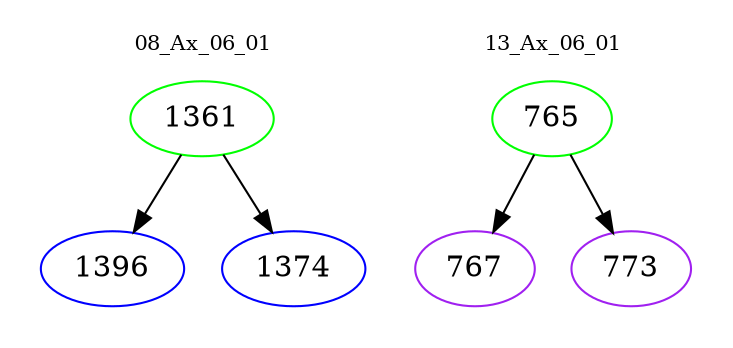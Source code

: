 digraph{
subgraph cluster_0 {
color = white
label = "08_Ax_06_01";
fontsize=10;
T0_1361 [label="1361", color="green"]
T0_1361 -> T0_1396 [color="black"]
T0_1396 [label="1396", color="blue"]
T0_1361 -> T0_1374 [color="black"]
T0_1374 [label="1374", color="blue"]
}
subgraph cluster_1 {
color = white
label = "13_Ax_06_01";
fontsize=10;
T1_765 [label="765", color="green"]
T1_765 -> T1_767 [color="black"]
T1_767 [label="767", color="purple"]
T1_765 -> T1_773 [color="black"]
T1_773 [label="773", color="purple"]
}
}
